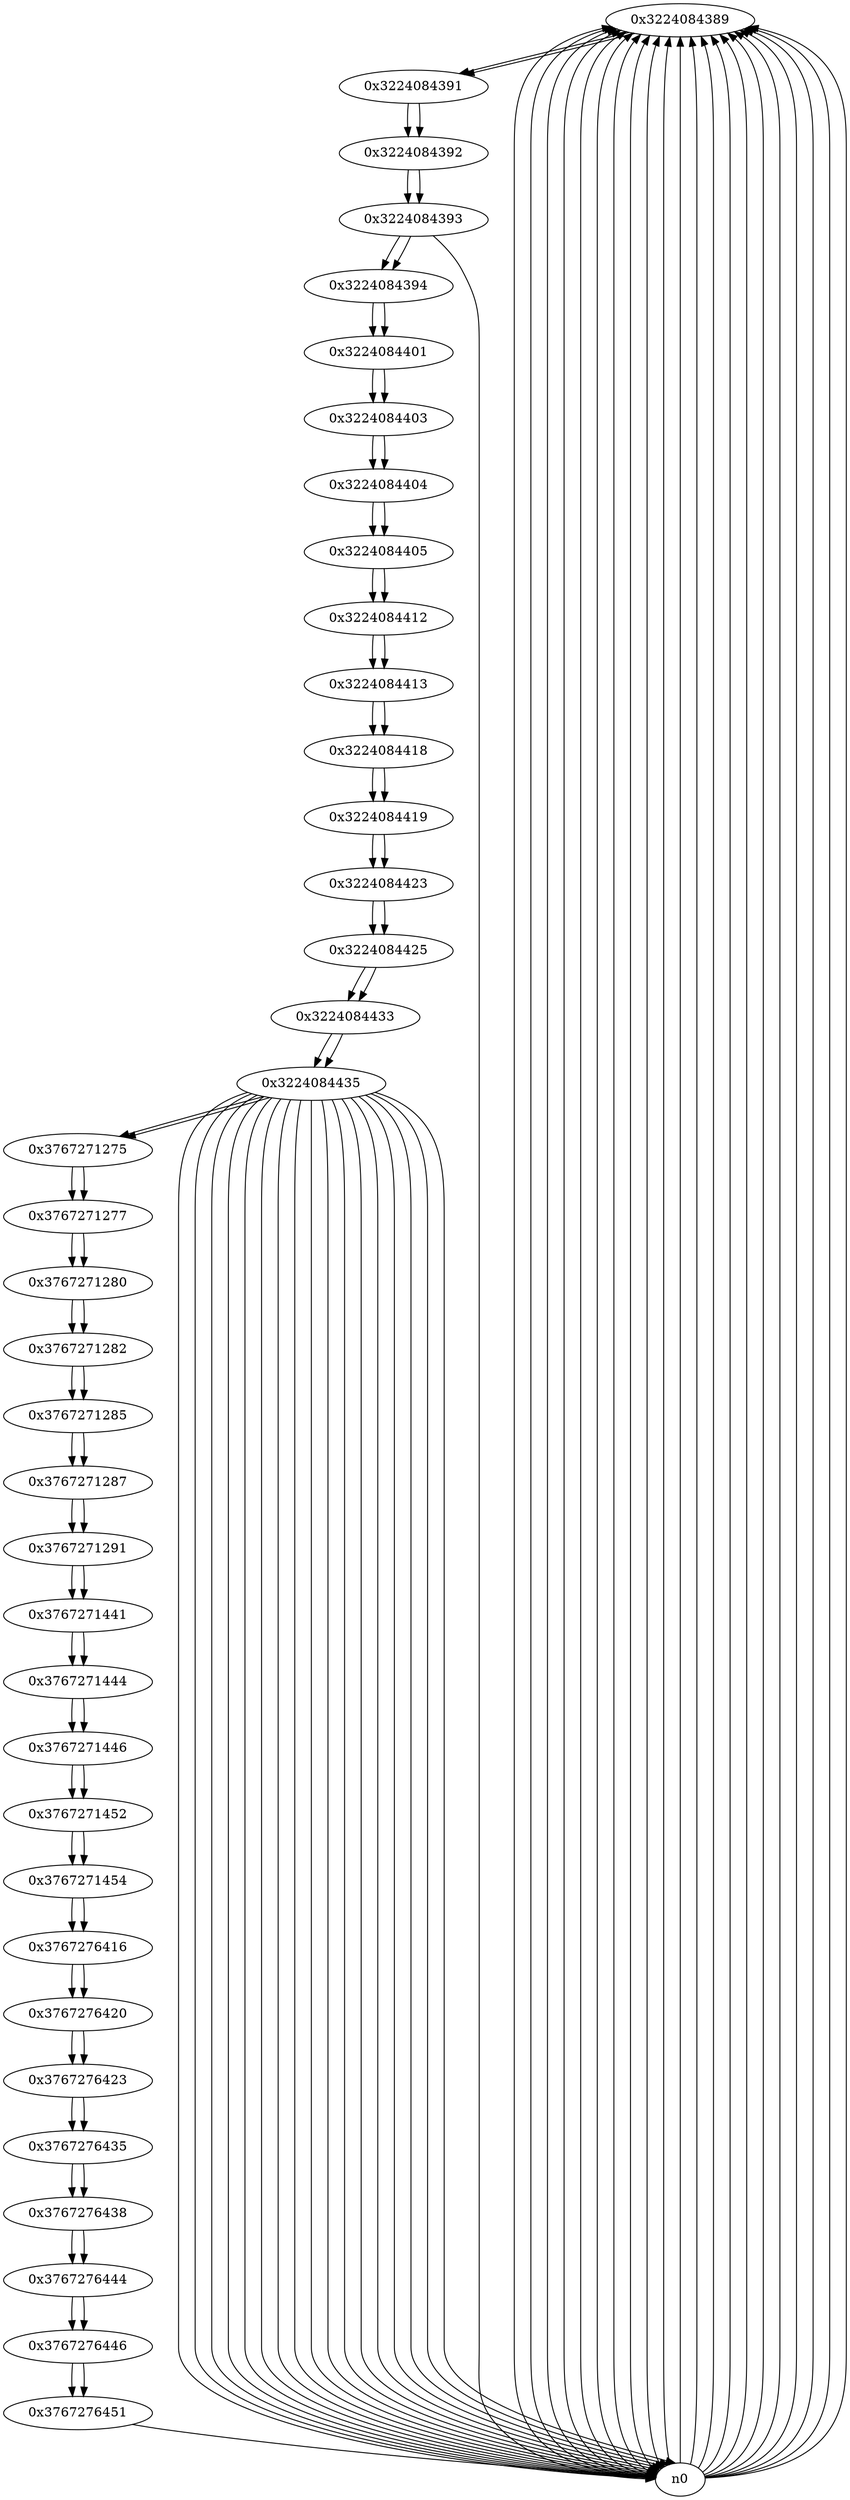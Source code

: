 digraph G{
/* nodes */
  n1 [label="0x3224084389"]
  n2 [label="0x3224084391"]
  n3 [label="0x3224084392"]
  n4 [label="0x3224084393"]
  n5 [label="0x3224084394"]
  n6 [label="0x3224084401"]
  n7 [label="0x3224084403"]
  n8 [label="0x3224084404"]
  n9 [label="0x3224084405"]
  n10 [label="0x3224084412"]
  n11 [label="0x3224084413"]
  n12 [label="0x3224084418"]
  n13 [label="0x3224084419"]
  n14 [label="0x3224084423"]
  n15 [label="0x3224084425"]
  n16 [label="0x3224084433"]
  n17 [label="0x3224084435"]
  n18 [label="0x3767271275"]
  n19 [label="0x3767271277"]
  n20 [label="0x3767271280"]
  n21 [label="0x3767271282"]
  n22 [label="0x3767271285"]
  n23 [label="0x3767271287"]
  n24 [label="0x3767271291"]
  n25 [label="0x3767271441"]
  n26 [label="0x3767271444"]
  n27 [label="0x3767271446"]
  n28 [label="0x3767271452"]
  n29 [label="0x3767271454"]
  n30 [label="0x3767276416"]
  n31 [label="0x3767276420"]
  n32 [label="0x3767276423"]
  n33 [label="0x3767276435"]
  n34 [label="0x3767276438"]
  n35 [label="0x3767276444"]
  n36 [label="0x3767276446"]
  n37 [label="0x3767276451"]
/* edges */
n1 -> n2;
n0 -> n1;
n0 -> n1;
n0 -> n1;
n0 -> n1;
n0 -> n1;
n0 -> n1;
n0 -> n1;
n0 -> n1;
n0 -> n1;
n0 -> n1;
n0 -> n1;
n0 -> n1;
n0 -> n1;
n0 -> n1;
n0 -> n1;
n0 -> n1;
n0 -> n1;
n0 -> n1;
n0 -> n1;
n0 -> n1;
n0 -> n1;
n2 -> n3;
n1 -> n2;
n3 -> n4;
n2 -> n3;
n4 -> n5;
n4 -> n0;
n3 -> n4;
n5 -> n6;
n4 -> n5;
n6 -> n7;
n5 -> n6;
n7 -> n8;
n6 -> n7;
n8 -> n9;
n7 -> n8;
n9 -> n10;
n8 -> n9;
n10 -> n11;
n9 -> n10;
n11 -> n12;
n10 -> n11;
n12 -> n13;
n11 -> n12;
n13 -> n14;
n12 -> n13;
n14 -> n15;
n13 -> n14;
n15 -> n16;
n14 -> n15;
n16 -> n17;
n15 -> n16;
n17 -> n0;
n17 -> n0;
n17 -> n0;
n17 -> n0;
n17 -> n0;
n17 -> n0;
n17 -> n0;
n17 -> n0;
n17 -> n0;
n17 -> n18;
n17 -> n0;
n17 -> n0;
n17 -> n0;
n17 -> n0;
n17 -> n0;
n17 -> n0;
n17 -> n0;
n17 -> n0;
n16 -> n17;
n18 -> n19;
n17 -> n18;
n19 -> n20;
n18 -> n19;
n20 -> n21;
n19 -> n20;
n21 -> n22;
n20 -> n21;
n22 -> n23;
n21 -> n22;
n23 -> n24;
n22 -> n23;
n24 -> n25;
n23 -> n24;
n25 -> n26;
n24 -> n25;
n26 -> n27;
n25 -> n26;
n27 -> n28;
n26 -> n27;
n28 -> n29;
n27 -> n28;
n29 -> n30;
n28 -> n29;
n30 -> n31;
n29 -> n30;
n31 -> n32;
n30 -> n31;
n32 -> n33;
n31 -> n32;
n33 -> n34;
n32 -> n33;
n34 -> n35;
n33 -> n34;
n35 -> n36;
n34 -> n35;
n36 -> n37;
n35 -> n36;
n37 -> n0;
n36 -> n37;
}
